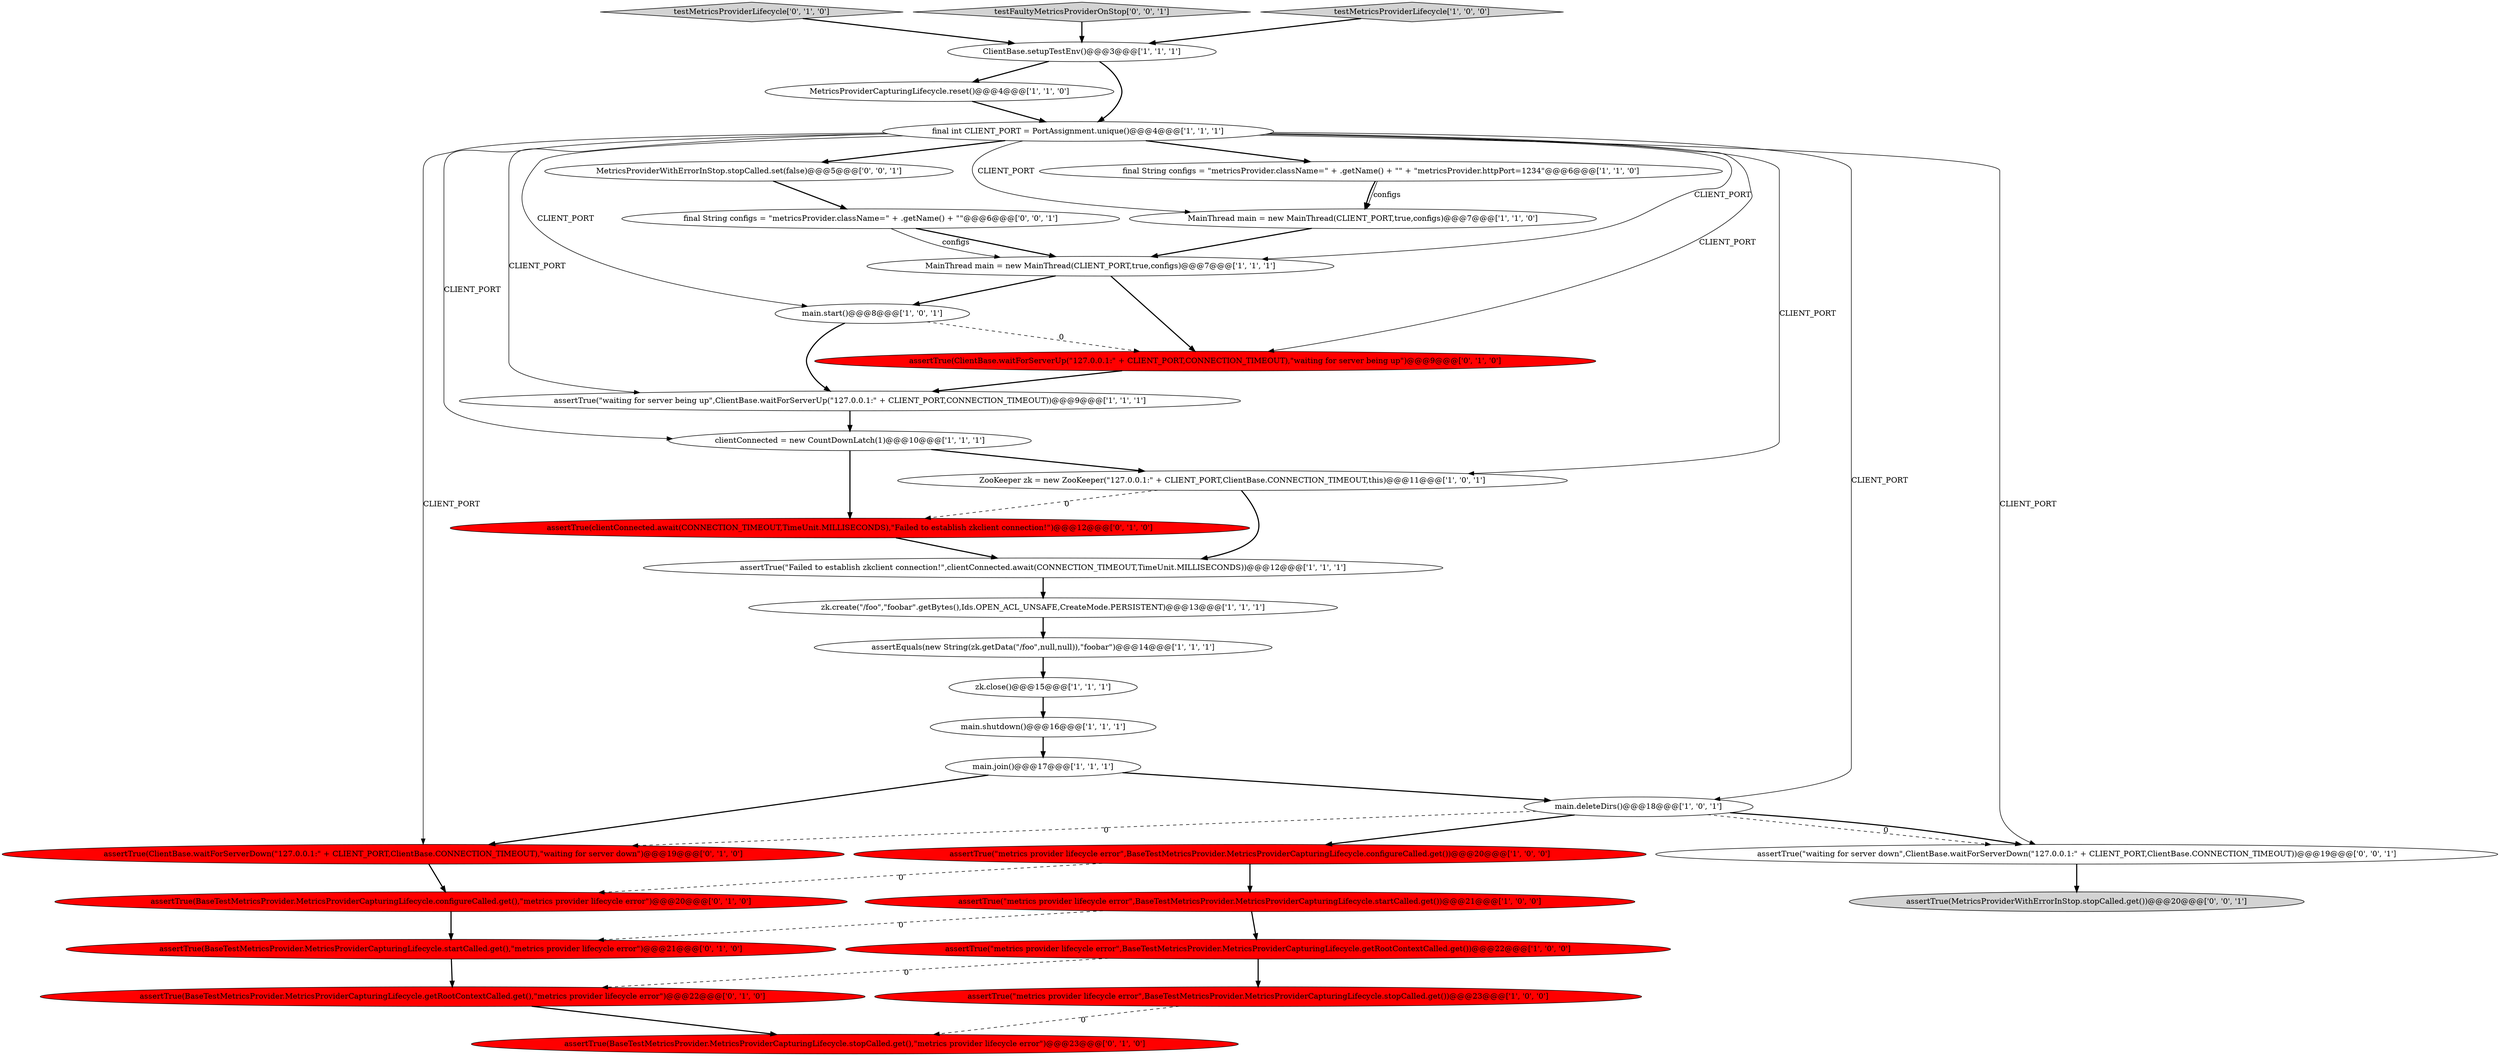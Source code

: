 digraph {
27 [style = filled, label = "assertTrue(ClientBase.waitForServerDown(\"127.0.0.1:\" + CLIENT_PORT,ClientBase.CONNECTION_TIMEOUT),\"waiting for server down\")@@@19@@@['0', '1', '0']", fillcolor = red, shape = ellipse image = "AAA1AAABBB2BBB"];
12 [style = filled, label = "main.start()@@@8@@@['1', '0', '1']", fillcolor = white, shape = ellipse image = "AAA0AAABBB1BBB"];
10 [style = filled, label = "MetricsProviderCapturingLifecycle.reset()@@@4@@@['1', '1', '0']", fillcolor = white, shape = ellipse image = "AAA0AAABBB1BBB"];
14 [style = filled, label = "ZooKeeper zk = new ZooKeeper(\"127.0.0.1:\" + CLIENT_PORT,ClientBase.CONNECTION_TIMEOUT,this)@@@11@@@['1', '0', '1']", fillcolor = white, shape = ellipse image = "AAA0AAABBB1BBB"];
26 [style = filled, label = "assertTrue(BaseTestMetricsProvider.MetricsProviderCapturingLifecycle.stopCalled.get(),\"metrics provider lifecycle error\")@@@23@@@['0', '1', '0']", fillcolor = red, shape = ellipse image = "AAA1AAABBB2BBB"];
25 [style = filled, label = "assertTrue(clientConnected.await(CONNECTION_TIMEOUT,TimeUnit.MILLISECONDS),\"Failed to establish zkclient connection!\")@@@12@@@['0', '1', '0']", fillcolor = red, shape = ellipse image = "AAA1AAABBB2BBB"];
29 [style = filled, label = "testMetricsProviderLifecycle['0', '1', '0']", fillcolor = lightgray, shape = diamond image = "AAA0AAABBB2BBB"];
16 [style = filled, label = "assertEquals(new String(zk.getData(\"/foo\",null,null)),\"foobar\")@@@14@@@['1', '1', '1']", fillcolor = white, shape = ellipse image = "AAA0AAABBB1BBB"];
1 [style = filled, label = "assertTrue(\"waiting for server being up\",ClientBase.waitForServerUp(\"127.0.0.1:\" + CLIENT_PORT,CONNECTION_TIMEOUT))@@@9@@@['1', '1', '1']", fillcolor = white, shape = ellipse image = "AAA0AAABBB1BBB"];
7 [style = filled, label = "MainThread main = new MainThread(CLIENT_PORT,true,configs)@@@7@@@['1', '1', '1']", fillcolor = white, shape = ellipse image = "AAA0AAABBB1BBB"];
9 [style = filled, label = "assertTrue(\"metrics provider lifecycle error\",BaseTestMetricsProvider.MetricsProviderCapturingLifecycle.configureCalled.get())@@@20@@@['1', '0', '0']", fillcolor = red, shape = ellipse image = "AAA1AAABBB1BBB"];
5 [style = filled, label = "clientConnected = new CountDownLatch(1)@@@10@@@['1', '1', '1']", fillcolor = white, shape = ellipse image = "AAA0AAABBB1BBB"];
34 [style = filled, label = "testFaultyMetricsProviderOnStop['0', '0', '1']", fillcolor = lightgray, shape = diamond image = "AAA0AAABBB3BBB"];
13 [style = filled, label = "main.shutdown()@@@16@@@['1', '1', '1']", fillcolor = white, shape = ellipse image = "AAA0AAABBB1BBB"];
15 [style = filled, label = "assertTrue(\"Failed to establish zkclient connection!\",clientConnected.await(CONNECTION_TIMEOUT,TimeUnit.MILLISECONDS))@@@12@@@['1', '1', '1']", fillcolor = white, shape = ellipse image = "AAA0AAABBB1BBB"];
18 [style = filled, label = "assertTrue(\"metrics provider lifecycle error\",BaseTestMetricsProvider.MetricsProviderCapturingLifecycle.startCalled.get())@@@21@@@['1', '0', '0']", fillcolor = red, shape = ellipse image = "AAA1AAABBB1BBB"];
30 [style = filled, label = "assertTrue(\"waiting for server down\",ClientBase.waitForServerDown(\"127.0.0.1:\" + CLIENT_PORT,ClientBase.CONNECTION_TIMEOUT))@@@19@@@['0', '0', '1']", fillcolor = white, shape = ellipse image = "AAA0AAABBB3BBB"];
24 [style = filled, label = "assertTrue(ClientBase.waitForServerUp(\"127.0.0.1:\" + CLIENT_PORT,CONNECTION_TIMEOUT),\"waiting for server being up\")@@@9@@@['0', '1', '0']", fillcolor = red, shape = ellipse image = "AAA1AAABBB2BBB"];
31 [style = filled, label = "final String configs = \"metricsProvider.className=\" + .getName() + \"\"@@@6@@@['0', '0', '1']", fillcolor = white, shape = ellipse image = "AAA0AAABBB3BBB"];
3 [style = filled, label = "assertTrue(\"metrics provider lifecycle error\",BaseTestMetricsProvider.MetricsProviderCapturingLifecycle.getRootContextCalled.get())@@@22@@@['1', '0', '0']", fillcolor = red, shape = ellipse image = "AAA1AAABBB1BBB"];
21 [style = filled, label = "MainThread main = new MainThread(CLIENT_PORT,true,configs)@@@7@@@['1', '1', '0']", fillcolor = white, shape = ellipse image = "AAA0AAABBB1BBB"];
2 [style = filled, label = "main.join()@@@17@@@['1', '1', '1']", fillcolor = white, shape = ellipse image = "AAA0AAABBB1BBB"];
6 [style = filled, label = "zk.close()@@@15@@@['1', '1', '1']", fillcolor = white, shape = ellipse image = "AAA0AAABBB1BBB"];
33 [style = filled, label = "MetricsProviderWithErrorInStop.stopCalled.set(false)@@@5@@@['0', '0', '1']", fillcolor = white, shape = ellipse image = "AAA0AAABBB3BBB"];
22 [style = filled, label = "assertTrue(BaseTestMetricsProvider.MetricsProviderCapturingLifecycle.getRootContextCalled.get(),\"metrics provider lifecycle error\")@@@22@@@['0', '1', '0']", fillcolor = red, shape = ellipse image = "AAA1AAABBB2BBB"];
32 [style = filled, label = "assertTrue(MetricsProviderWithErrorInStop.stopCalled.get())@@@20@@@['0', '0', '1']", fillcolor = lightgray, shape = ellipse image = "AAA0AAABBB3BBB"];
8 [style = filled, label = "ClientBase.setupTestEnv()@@@3@@@['1', '1', '1']", fillcolor = white, shape = ellipse image = "AAA0AAABBB1BBB"];
11 [style = filled, label = "assertTrue(\"metrics provider lifecycle error\",BaseTestMetricsProvider.MetricsProviderCapturingLifecycle.stopCalled.get())@@@23@@@['1', '0', '0']", fillcolor = red, shape = ellipse image = "AAA1AAABBB1BBB"];
17 [style = filled, label = "zk.create(\"/foo\",\"foobar\".getBytes(),Ids.OPEN_ACL_UNSAFE,CreateMode.PERSISTENT)@@@13@@@['1', '1', '1']", fillcolor = white, shape = ellipse image = "AAA0AAABBB1BBB"];
4 [style = filled, label = "final String configs = \"metricsProvider.className=\" + .getName() + \"\" + \"metricsProvider.httpPort=1234\"@@@6@@@['1', '1', '0']", fillcolor = white, shape = ellipse image = "AAA0AAABBB1BBB"];
23 [style = filled, label = "assertTrue(BaseTestMetricsProvider.MetricsProviderCapturingLifecycle.startCalled.get(),\"metrics provider lifecycle error\")@@@21@@@['0', '1', '0']", fillcolor = red, shape = ellipse image = "AAA1AAABBB2BBB"];
28 [style = filled, label = "assertTrue(BaseTestMetricsProvider.MetricsProviderCapturingLifecycle.configureCalled.get(),\"metrics provider lifecycle error\")@@@20@@@['0', '1', '0']", fillcolor = red, shape = ellipse image = "AAA1AAABBB2BBB"];
0 [style = filled, label = "testMetricsProviderLifecycle['1', '0', '0']", fillcolor = lightgray, shape = diamond image = "AAA0AAABBB1BBB"];
19 [style = filled, label = "main.deleteDirs()@@@18@@@['1', '0', '1']", fillcolor = white, shape = ellipse image = "AAA0AAABBB1BBB"];
20 [style = filled, label = "final int CLIENT_PORT = PortAssignment.unique()@@@4@@@['1', '1', '1']", fillcolor = white, shape = ellipse image = "AAA0AAABBB1BBB"];
1->5 [style = bold, label=""];
22->26 [style = bold, label=""];
20->19 [style = solid, label="CLIENT_PORT"];
8->10 [style = bold, label=""];
18->3 [style = bold, label=""];
29->8 [style = bold, label=""];
19->27 [style = dashed, label="0"];
10->20 [style = bold, label=""];
2->19 [style = bold, label=""];
20->27 [style = solid, label="CLIENT_PORT"];
4->21 [style = solid, label="configs"];
7->12 [style = bold, label=""];
14->25 [style = dashed, label="0"];
16->6 [style = bold, label=""];
27->28 [style = bold, label=""];
20->5 [style = solid, label="CLIENT_PORT"];
20->1 [style = solid, label="CLIENT_PORT"];
20->14 [style = solid, label="CLIENT_PORT"];
9->28 [style = dashed, label="0"];
11->26 [style = dashed, label="0"];
3->11 [style = bold, label=""];
4->21 [style = bold, label=""];
20->12 [style = solid, label="CLIENT_PORT"];
30->32 [style = bold, label=""];
3->22 [style = dashed, label="0"];
5->14 [style = bold, label=""];
34->8 [style = bold, label=""];
12->1 [style = bold, label=""];
31->7 [style = bold, label=""];
5->25 [style = bold, label=""];
20->33 [style = bold, label=""];
20->4 [style = bold, label=""];
20->7 [style = solid, label="CLIENT_PORT"];
15->17 [style = bold, label=""];
7->24 [style = bold, label=""];
23->22 [style = bold, label=""];
9->18 [style = bold, label=""];
8->20 [style = bold, label=""];
19->30 [style = dashed, label="0"];
19->9 [style = bold, label=""];
28->23 [style = bold, label=""];
20->24 [style = solid, label="CLIENT_PORT"];
18->23 [style = dashed, label="0"];
6->13 [style = bold, label=""];
12->24 [style = dashed, label="0"];
0->8 [style = bold, label=""];
20->21 [style = solid, label="CLIENT_PORT"];
31->7 [style = solid, label="configs"];
25->15 [style = bold, label=""];
2->27 [style = bold, label=""];
21->7 [style = bold, label=""];
33->31 [style = bold, label=""];
14->15 [style = bold, label=""];
24->1 [style = bold, label=""];
20->30 [style = solid, label="CLIENT_PORT"];
17->16 [style = bold, label=""];
13->2 [style = bold, label=""];
19->30 [style = bold, label=""];
}
